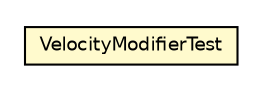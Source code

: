 #!/usr/local/bin/dot
#
# Class diagram 
# Generated by UMLGraph version R5_6-24-gf6e263 (http://www.umlgraph.org/)
#

digraph G {
	edge [fontname="Helvetica",fontsize=10,labelfontname="Helvetica",labelfontsize=10];
	node [fontname="Helvetica",fontsize=10,shape=plaintext];
	nodesep=0.25;
	ranksep=0.5;
	// com.rockhoppertech.music.modifiers.VelocityModifierTest
	c2982 [label=<<table title="com.rockhoppertech.music.modifiers.VelocityModifierTest" border="0" cellborder="1" cellspacing="0" cellpadding="2" port="p" bgcolor="lemonChiffon" href="./VelocityModifierTest.html">
		<tr><td><table border="0" cellspacing="0" cellpadding="1">
<tr><td align="center" balign="center"> VelocityModifierTest </td></tr>
		</table></td></tr>
		</table>>, URL="./VelocityModifierTest.html", fontname="Helvetica", fontcolor="black", fontsize=9.0];
}

